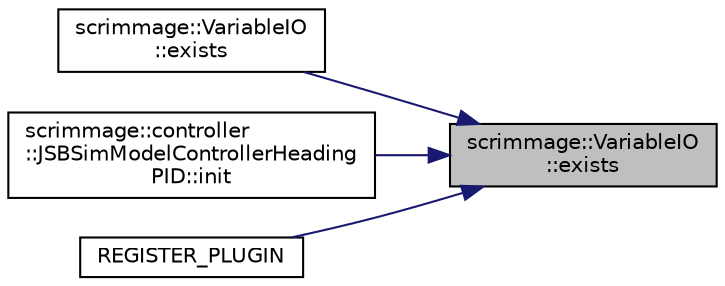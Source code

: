 digraph "scrimmage::VariableIO::exists"
{
 // LATEX_PDF_SIZE
  edge [fontname="Helvetica",fontsize="10",labelfontname="Helvetica",labelfontsize="10"];
  node [fontname="Helvetica",fontsize="10",shape=record];
  rankdir="RL";
  Node1 [label="scrimmage::VariableIO\l::exists",height=0.2,width=0.4,color="black", fillcolor="grey75", style="filled", fontcolor="black",tooltip=" "];
  Node1 -> Node2 [dir="back",color="midnightblue",fontsize="10",style="solid",fontname="Helvetica"];
  Node2 [label="scrimmage::VariableIO\l::exists",height=0.2,width=0.4,color="black", fillcolor="white", style="filled",URL="$classscrimmage_1_1VariableIO.html#a6171b53c884f84cd8624d12e77c58a61",tooltip=" "];
  Node1 -> Node3 [dir="back",color="midnightblue",fontsize="10",style="solid",fontname="Helvetica"];
  Node3 [label="scrimmage::controller\l::JSBSimModelControllerHeading\lPID::init",height=0.2,width=0.4,color="black", fillcolor="white", style="filled",URL="$classscrimmage_1_1controller_1_1JSBSimModelControllerHeadingPID.html#a8991c03b249a622aeeb525177b696e66",tooltip=" "];
  Node1 -> Node4 [dir="back",color="midnightblue",fontsize="10",style="solid",fontname="Helvetica"];
  Node4 [label="REGISTER_PLUGIN",height=0.2,width=0.4,color="black", fillcolor="white", style="filled",URL="$UnicyclePID_8cpp.html#ad960ff3a2d659c10a40dbf040b8647ab",tooltip=" "];
}
